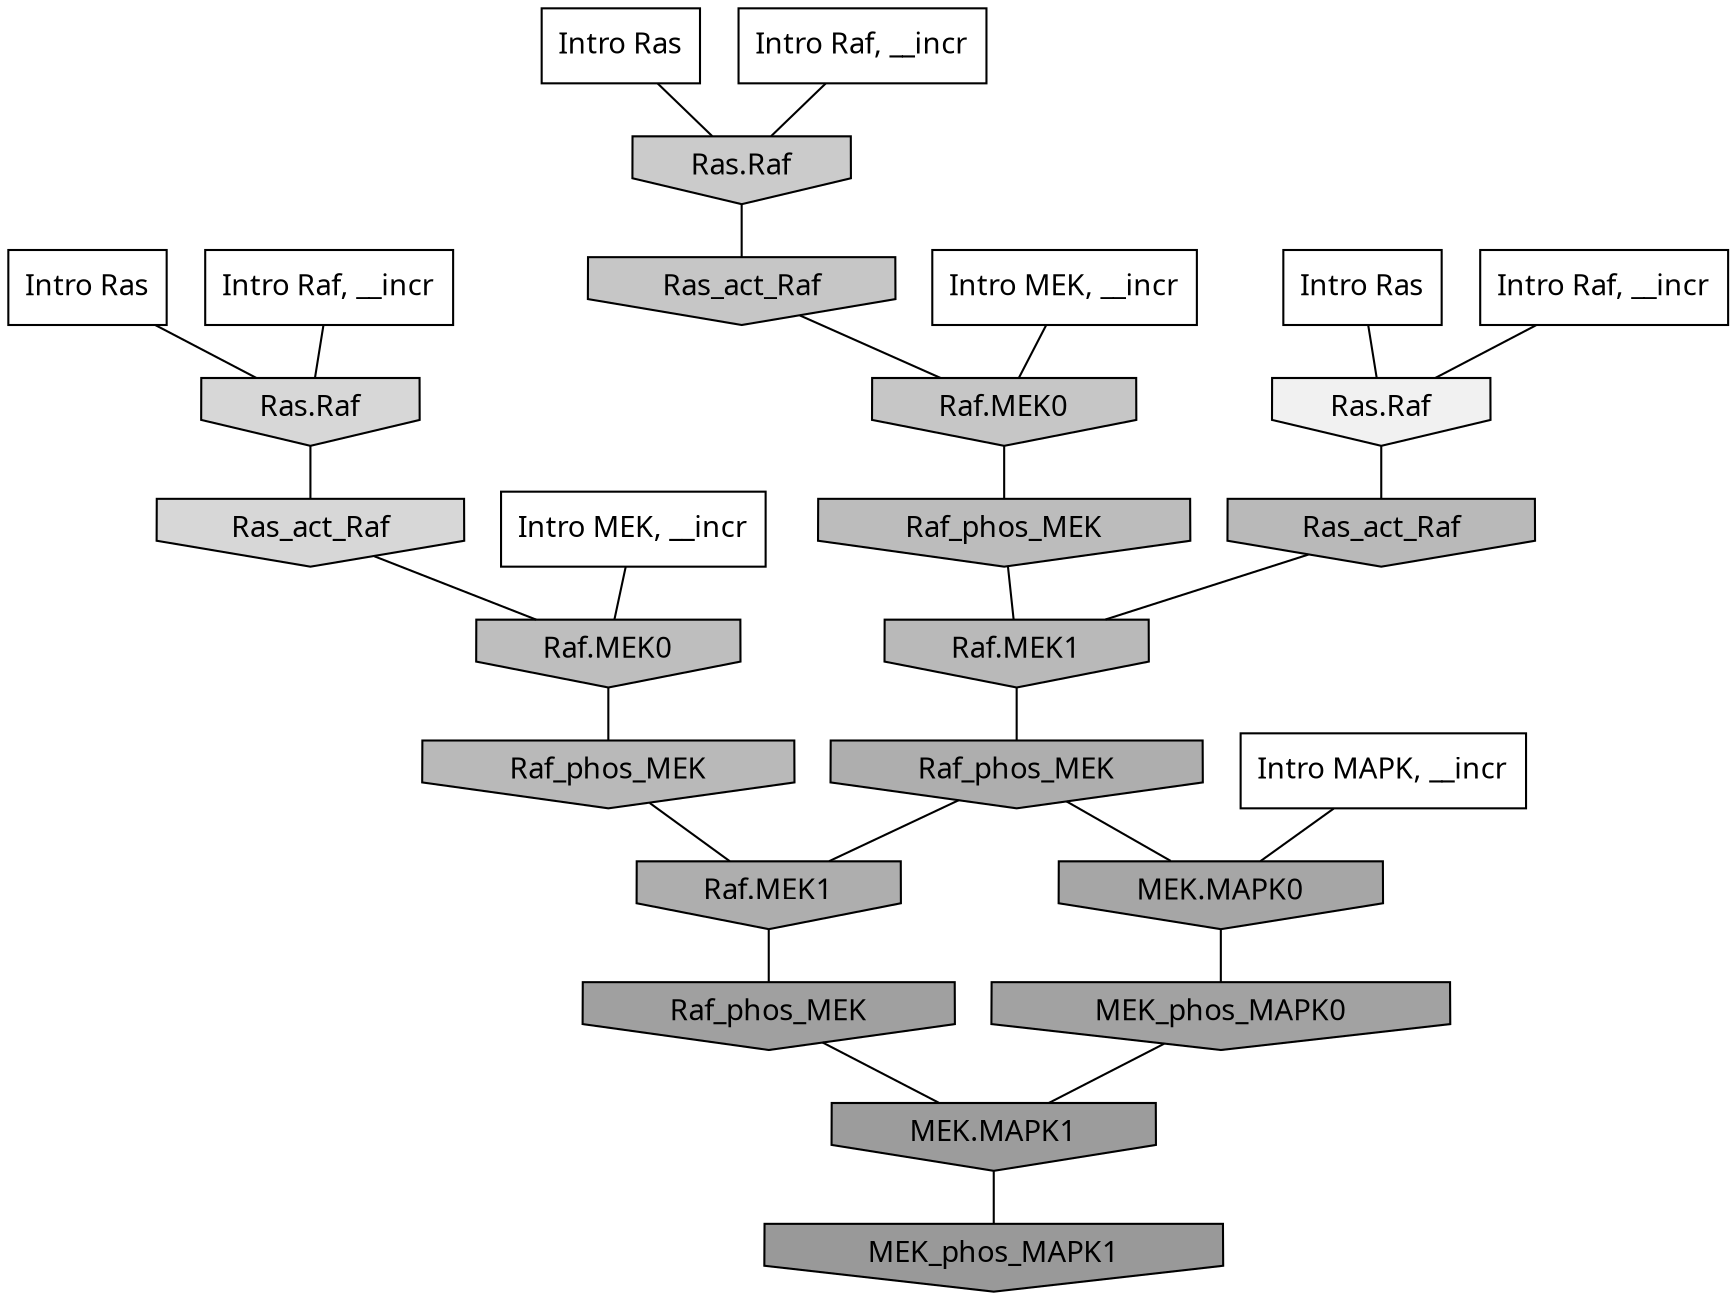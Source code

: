 digraph G{
  rankdir="TB";
  ranksep=0.30;
  node [fontname="CMU Serif"];
  edge [fontname="CMU Serif"];
  
  16 [label="Intro Ras", shape=rectangle, style=filled, fillcolor="0.000 0.000 1.000"]
  
  17 [label="Intro Ras", shape=rectangle, style=filled, fillcolor="0.000 0.000 1.000"]
  
  22 [label="Intro Ras", shape=rectangle, style=filled, fillcolor="0.000 0.000 1.000"]
  
  529 [label="Intro Raf, __incr", shape=rectangle, style=filled, fillcolor="0.000 0.000 1.000"]
  
  648 [label="Intro Raf, __incr", shape=rectangle, style=filled, fillcolor="0.000 0.000 1.000"]
  
  692 [label="Intro Raf, __incr", shape=rectangle, style=filled, fillcolor="0.000 0.000 1.000"]
  
  1405 [label="Intro MEK, __incr", shape=rectangle, style=filled, fillcolor="0.000 0.000 1.000"]
  
  1961 [label="Intro MEK, __incr", shape=rectangle, style=filled, fillcolor="0.000 0.000 1.000"]
  
  2681 [label="Intro MAPK, __incr", shape=rectangle, style=filled, fillcolor="0.000 0.000 1.000"]
  
  3748 [label="Ras.Raf", shape=invhouse, style=filled, fillcolor="0.000 0.000 0.942"]
  
  5289 [label="Ras.Raf", shape=invhouse, style=filled, fillcolor="0.000 0.000 0.841"]
  
  5312 [label="Ras_act_Raf", shape=invhouse, style=filled, fillcolor="0.000 0.000 0.840"]
  
  6125 [label="Ras.Raf", shape=invhouse, style=filled, fillcolor="0.000 0.000 0.794"]
  
  6572 [label="Ras_act_Raf", shape=invhouse, style=filled, fillcolor="0.000 0.000 0.775"]
  
  6575 [label="Raf.MEK0", shape=invhouse, style=filled, fillcolor="0.000 0.000 0.775"]
  
  7500 [label="Raf.MEK0", shape=invhouse, style=filled, fillcolor="0.000 0.000 0.743"]
  
  7699 [label="Raf_phos_MEK", shape=invhouse, style=filled, fillcolor="0.000 0.000 0.736"]
  
  8046 [label="Ras_act_Raf", shape=invhouse, style=filled, fillcolor="0.000 0.000 0.725"]
  
  8050 [label="Raf.MEK1", shape=invhouse, style=filled, fillcolor="0.000 0.000 0.725"]
  
  8063 [label="Raf_phos_MEK", shape=invhouse, style=filled, fillcolor="0.000 0.000 0.724"]
  
  9649 [label="Raf_phos_MEK", shape=invhouse, style=filled, fillcolor="0.000 0.000 0.681"]
  
  9651 [label="Raf.MEK1", shape=invhouse, style=filled, fillcolor="0.000 0.000 0.681"]
  
  11057 [label="MEK.MAPK0", shape=invhouse, style=filled, fillcolor="0.000 0.000 0.650"]
  
  11985 [label="MEK_phos_MAPK0", shape=invhouse, style=filled, fillcolor="0.000 0.000 0.633"]
  
  12426 [label="Raf_phos_MEK", shape=invhouse, style=filled, fillcolor="0.000 0.000 0.626"]
  
  13422 [label="MEK.MAPK1", shape=invhouse, style=filled, fillcolor="0.000 0.000 0.610"]
  
  14076 [label="MEK_phos_MAPK1", shape=invhouse, style=filled, fillcolor="0.000 0.000 0.600"]
  
  
  13422 -> 14076 [dir=none, color="0.000 0.000 0.000"] 
  12426 -> 13422 [dir=none, color="0.000 0.000 0.000"] 
  11985 -> 13422 [dir=none, color="0.000 0.000 0.000"] 
  11057 -> 11985 [dir=none, color="0.000 0.000 0.000"] 
  9651 -> 12426 [dir=none, color="0.000 0.000 0.000"] 
  9649 -> 9651 [dir=none, color="0.000 0.000 0.000"] 
  9649 -> 11057 [dir=none, color="0.000 0.000 0.000"] 
  8063 -> 9651 [dir=none, color="0.000 0.000 0.000"] 
  8050 -> 9649 [dir=none, color="0.000 0.000 0.000"] 
  8046 -> 8050 [dir=none, color="0.000 0.000 0.000"] 
  7699 -> 8050 [dir=none, color="0.000 0.000 0.000"] 
  7500 -> 8063 [dir=none, color="0.000 0.000 0.000"] 
  6575 -> 7699 [dir=none, color="0.000 0.000 0.000"] 
  6572 -> 6575 [dir=none, color="0.000 0.000 0.000"] 
  6125 -> 6572 [dir=none, color="0.000 0.000 0.000"] 
  5312 -> 7500 [dir=none, color="0.000 0.000 0.000"] 
  5289 -> 5312 [dir=none, color="0.000 0.000 0.000"] 
  3748 -> 8046 [dir=none, color="0.000 0.000 0.000"] 
  2681 -> 11057 [dir=none, color="0.000 0.000 0.000"] 
  1961 -> 6575 [dir=none, color="0.000 0.000 0.000"] 
  1405 -> 7500 [dir=none, color="0.000 0.000 0.000"] 
  692 -> 3748 [dir=none, color="0.000 0.000 0.000"] 
  648 -> 5289 [dir=none, color="0.000 0.000 0.000"] 
  529 -> 6125 [dir=none, color="0.000 0.000 0.000"] 
  22 -> 5289 [dir=none, color="0.000 0.000 0.000"] 
  17 -> 3748 [dir=none, color="0.000 0.000 0.000"] 
  16 -> 6125 [dir=none, color="0.000 0.000 0.000"] 
  
  }
